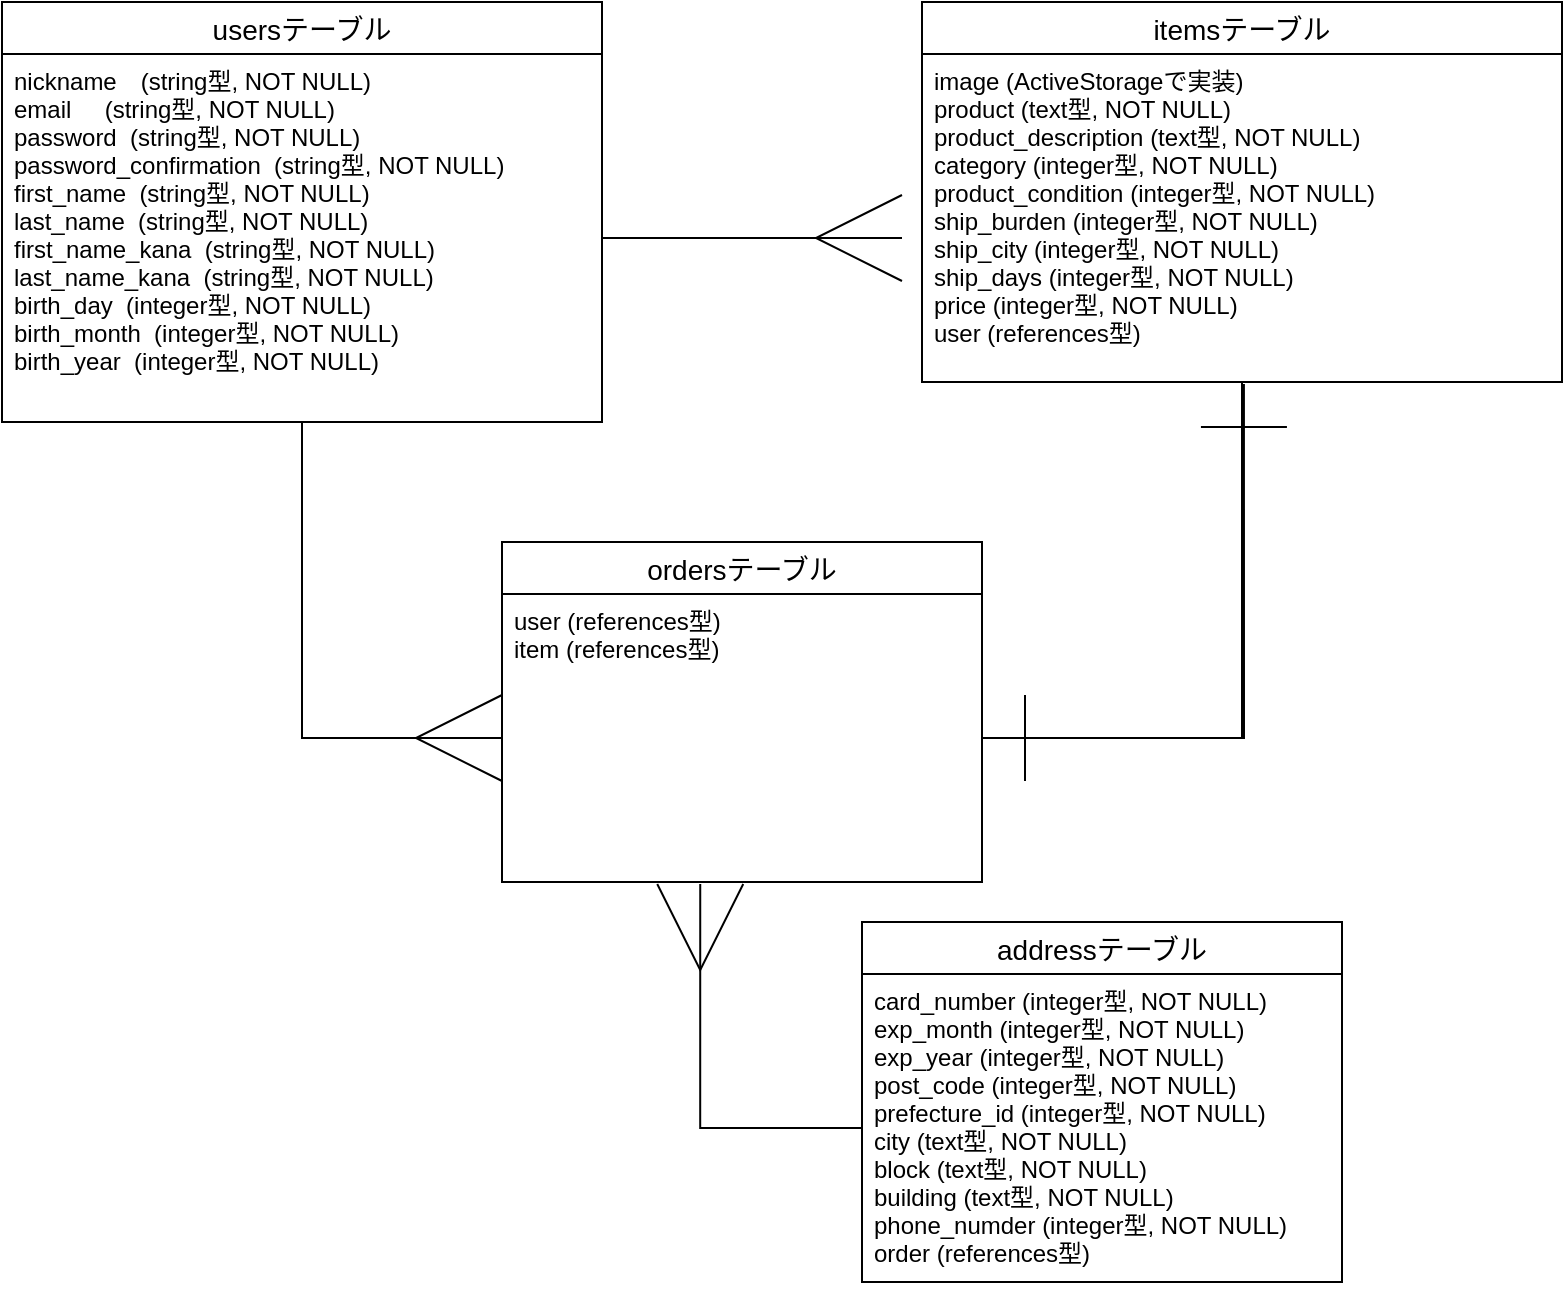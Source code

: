 <mxfile version="13.10.0" type="embed">
    <diagram id="5N-24QjUlyHWWqhQxpTc" name="ページ1">
        <mxGraphModel dx="228" dy="526" grid="1" gridSize="10" guides="1" tooltips="1" connect="1" arrows="1" fold="1" page="1" pageScale="1" pageWidth="850" pageHeight="1100" math="0" shadow="0">
            <root>
                <mxCell id="0"/>
                <mxCell id="1" parent="0"/>
                <mxCell id="32" style="edgeStyle=orthogonalEdgeStyle;rounded=0;jumpStyle=none;orthogonalLoop=1;jettySize=auto;html=1;entryX=0;entryY=0.5;entryDx=0;entryDy=0;endArrow=ERmany;endFill=0;endSize=41;targetPerimeterSpacing=13;strokeWidth=1;fontColor=none;" edge="1" parent="1" source="2" target="9">
                    <mxGeometry relative="1" as="geometry"/>
                </mxCell>
                <mxCell id="2" value="usersテーブル" style="swimlane;fontStyle=0;childLayout=stackLayout;horizontal=1;startSize=26;horizontalStack=0;resizeParent=1;resizeParentMax=0;resizeLast=0;collapsible=1;marginBottom=0;align=center;fontSize=14;" parent="1" vertex="1">
                    <mxGeometry x="20" y="80" width="300" height="210" as="geometry"/>
                </mxCell>
                <mxCell id="3" value="nickname　(string型, NOT NULL)&#10;email     (string型, NOT NULL)&#10;password  (string型, NOT NULL)&#10;password_confirmation  (string型, NOT NULL)&#10;first_name  (string型, NOT NULL)&#10;last_name  (string型, NOT NULL)&#10;first_name_kana  (string型, NOT NULL)&#10;last_name_kana  (string型, NOT NULL)&#10;birth_day  (integer型, NOT NULL)&#10;birth_month  (integer型, NOT NULL)&#10;birth_year  (integer型, NOT NULL)" style="text;strokeColor=none;fillColor=none;spacingLeft=4;spacingRight=4;overflow=hidden;rotatable=0;points=[[0,0.5],[1,0.5]];portConstraint=eastwest;fontSize=12;" parent="2" vertex="1">
                    <mxGeometry y="26" width="300" height="184" as="geometry"/>
                </mxCell>
                <mxCell id="33" style="edgeStyle=orthogonalEdgeStyle;rounded=0;jumpStyle=none;orthogonalLoop=1;jettySize=auto;html=1;entryX=1;entryY=0.5;entryDx=0;entryDy=0;endArrow=ERone;endFill=0;endSize=41;targetPerimeterSpacing=13;strokeWidth=1;fontColor=none;" edge="1" parent="1" source="6" target="9">
                    <mxGeometry relative="1" as="geometry"/>
                </mxCell>
                <mxCell id="6" value="itemsテーブル" style="swimlane;fontStyle=0;childLayout=stackLayout;horizontal=1;startSize=26;horizontalStack=0;resizeParent=1;resizeParentMax=0;resizeLast=0;collapsible=1;marginBottom=0;align=center;fontSize=14;" parent="1" vertex="1">
                    <mxGeometry x="480" y="80" width="320" height="190" as="geometry"/>
                </mxCell>
                <mxCell id="7" value="image (ActiveStorageで実装)&#10;product (text型, NOT NULL)&#10;product_description (text型, NOT NULL)&#10;category (integer型, NOT NULL)&#10;product_condition (integer型, NOT NULL)&#10;ship_burden (integer型, NOT NULL)&#10;ship_city (integer型, NOT NULL)&#10;ship_days (integer型, NOT NULL)&#10;price (integer型, NOT NULL)&#10;user (references型)" style="text;strokeColor=none;fillColor=none;spacingLeft=4;spacingRight=4;overflow=hidden;rotatable=0;points=[[0,0.5],[1,0.5]];portConstraint=eastwest;fontSize=12;" parent="6" vertex="1">
                    <mxGeometry y="26" width="320" height="164" as="geometry"/>
                </mxCell>
                <mxCell id="8" value="ordersテーブル" style="swimlane;fontStyle=0;childLayout=stackLayout;horizontal=1;startSize=26;horizontalStack=0;resizeParent=1;resizeParentMax=0;resizeLast=0;collapsible=1;marginBottom=0;align=center;fontSize=14;" parent="1" vertex="1">
                    <mxGeometry x="270" y="350" width="240" height="170" as="geometry"/>
                </mxCell>
                <mxCell id="9" value="user (references型)&#10;item (references型)" style="text;strokeColor=none;fillColor=none;spacingLeft=4;spacingRight=4;overflow=hidden;rotatable=0;points=[[0,0.5],[1,0.5]];portConstraint=eastwest;fontSize=12;" parent="8" vertex="1">
                    <mxGeometry y="26" width="240" height="144" as="geometry"/>
                </mxCell>
                <mxCell id="10" value="addressテーブル" style="swimlane;fontStyle=0;childLayout=stackLayout;horizontal=1;startSize=26;horizontalStack=0;resizeParent=1;resizeParentMax=0;resizeLast=0;collapsible=1;marginBottom=0;align=center;fontSize=14;" parent="1" vertex="1">
                    <mxGeometry x="450" y="540" width="240" height="180" as="geometry"/>
                </mxCell>
                <mxCell id="16" value="card_number (integer型, NOT NULL)&#10;exp_month (integer型, NOT NULL)&#10;exp_year (integer型, NOT NULL)&#10;post_code (integer型, NOT NULL)&#10;prefecture_id (integer型, NOT NULL)&#10;city (text型, NOT NULL)&#10;block (text型, NOT NULL)&#10;building (text型, NOT NULL)&#10;phone_numder (integer型, NOT NULL)&#10;order (references型)" style="text;strokeColor=none;fillColor=none;spacingLeft=4;spacingRight=4;overflow=hidden;rotatable=0;points=[[0,0.5],[1,0.5]];portConstraint=eastwest;fontSize=12;" parent="10" vertex="1">
                    <mxGeometry y="26" width="240" height="154" as="geometry"/>
                </mxCell>
                <mxCell id="31" style="edgeStyle=orthogonalEdgeStyle;rounded=0;jumpStyle=none;orthogonalLoop=1;jettySize=auto;html=1;endArrow=ERmany;endFill=0;endSize=41;targetPerimeterSpacing=13;strokeWidth=1;fontColor=none;" edge="1" parent="1" source="3">
                    <mxGeometry relative="1" as="geometry">
                        <mxPoint x="470" y="198" as="targetPoint"/>
                    </mxGeometry>
                </mxCell>
                <mxCell id="34" style="edgeStyle=orthogonalEdgeStyle;rounded=0;jumpStyle=none;orthogonalLoop=1;jettySize=auto;html=1;entryX=0.503;entryY=1.006;entryDx=0;entryDy=0;entryPerimeter=0;endArrow=ERone;endFill=0;endSize=41;targetPerimeterSpacing=13;strokeWidth=1;fontColor=none;" edge="1" parent="1" source="9" target="7">
                    <mxGeometry relative="1" as="geometry"/>
                </mxCell>
                <mxCell id="35" style="edgeStyle=orthogonalEdgeStyle;rounded=0;jumpStyle=none;orthogonalLoop=1;jettySize=auto;html=1;entryX=0.413;entryY=1.007;entryDx=0;entryDy=0;entryPerimeter=0;endArrow=ERmany;endFill=0;endSize=41;targetPerimeterSpacing=13;strokeWidth=1;fontColor=none;" edge="1" parent="1" source="16" target="9">
                    <mxGeometry relative="1" as="geometry"/>
                </mxCell>
            </root>
        </mxGraphModel>
    </diagram>
</mxfile>